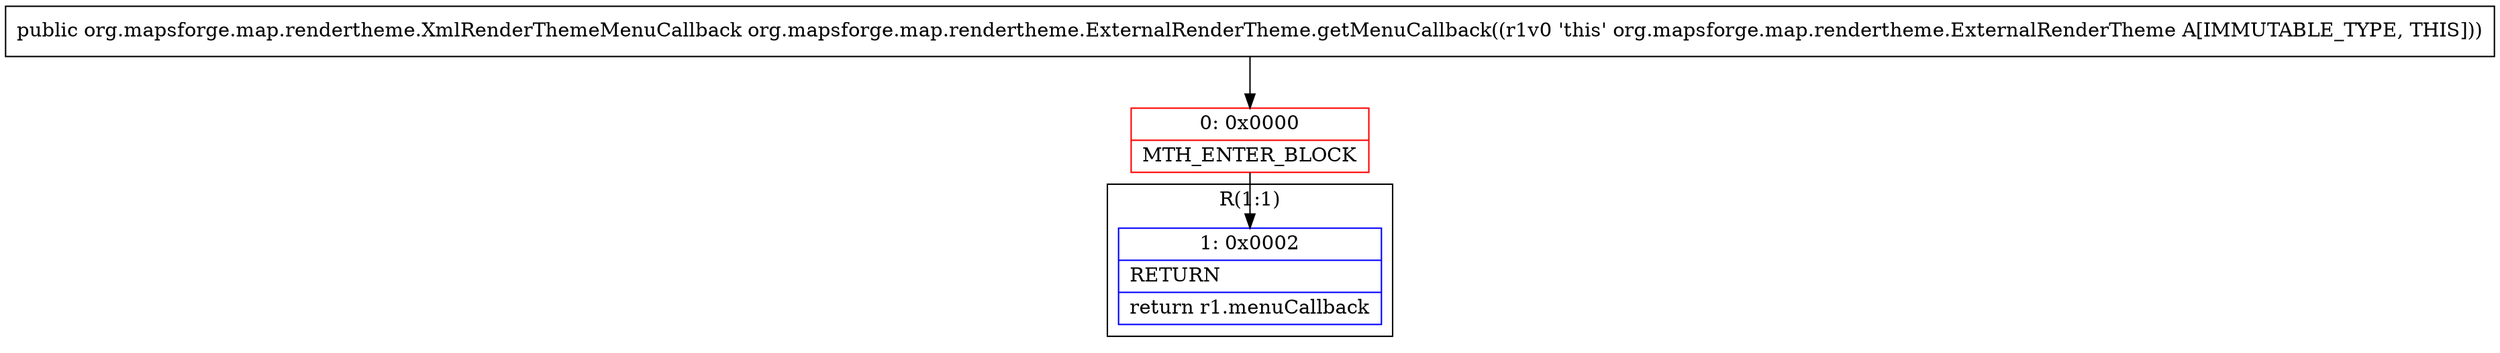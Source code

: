 digraph "CFG fororg.mapsforge.map.rendertheme.ExternalRenderTheme.getMenuCallback()Lorg\/mapsforge\/map\/rendertheme\/XmlRenderThemeMenuCallback;" {
subgraph cluster_Region_805684233 {
label = "R(1:1)";
node [shape=record,color=blue];
Node_1 [shape=record,label="{1\:\ 0x0002|RETURN\l|return r1.menuCallback\l}"];
}
Node_0 [shape=record,color=red,label="{0\:\ 0x0000|MTH_ENTER_BLOCK\l}"];
MethodNode[shape=record,label="{public org.mapsforge.map.rendertheme.XmlRenderThemeMenuCallback org.mapsforge.map.rendertheme.ExternalRenderTheme.getMenuCallback((r1v0 'this' org.mapsforge.map.rendertheme.ExternalRenderTheme A[IMMUTABLE_TYPE, THIS])) }"];
MethodNode -> Node_0;
Node_0 -> Node_1;
}


